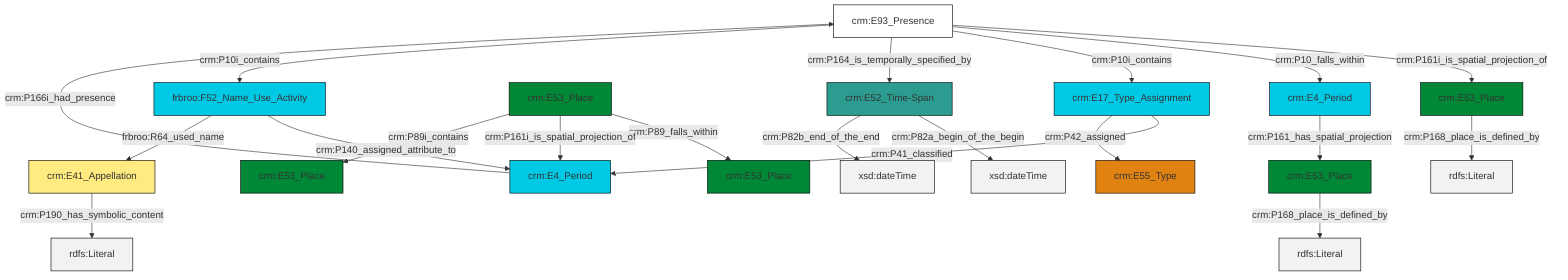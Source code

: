graph TD
classDef Literal fill:#f2f2f2,stroke:#000000;
classDef CRM_Entity fill:#FFFFFF,stroke:#000000;
classDef Temporal_Entity fill:#00C9E6, stroke:#000000;
classDef Type fill:#E18312, stroke:#000000;
classDef Time-Span fill:#2C9C91, stroke:#000000;
classDef Appellation fill:#FFEB7F, stroke:#000000;
classDef Place fill:#008836, stroke:#000000;
classDef Persistent_Item fill:#B266B2, stroke:#000000;
classDef Conceptual_Object fill:#FFD700, stroke:#000000;
classDef Physical_Thing fill:#D2B48C, stroke:#000000;
classDef Actor fill:#f58aad, stroke:#000000;
classDef PC_Classes fill:#4ce600, stroke:#000000;
classDef Multi fill:#cccccc,stroke:#000000;

2["crm:E93_Presence"]:::CRM_Entity -->|crm:P161i_is_spatial_projection_of| 3["crm:E53_Place"]:::Place
4["crm:E53_Place"]:::Place -->|crm:P89_falls_within| 5["crm:E53_Place"]:::Place
6["crm:E4_Period"]:::Temporal_Entity -->|crm:P166i_had_presence| 2["crm:E93_Presence"]:::CRM_Entity
2["crm:E93_Presence"]:::CRM_Entity -->|crm:P10_falls_within| 11["crm:E4_Period"]:::Temporal_Entity
3["crm:E53_Place"]:::Place -->|crm:P168_place_is_defined_by| 14[rdfs:Literal]:::Literal
15["crm:E17_Type_Assignment"]:::Temporal_Entity -->|crm:P41_classified| 6["crm:E4_Period"]:::Temporal_Entity
2["crm:E93_Presence"]:::CRM_Entity -->|crm:P10i_contains| 15["crm:E17_Type_Assignment"]:::Temporal_Entity
7["frbroo:F52_Name_Use_Activity"]:::Temporal_Entity -->|crm:P140_assigned_attribute_to| 6["crm:E4_Period"]:::Temporal_Entity
15["crm:E17_Type_Assignment"]:::Temporal_Entity -->|crm:P42_assigned| 9["crm:E55_Type"]:::Type
4["crm:E53_Place"]:::Place -->|crm:P161i_is_spatial_projection_of| 6["crm:E4_Period"]:::Temporal_Entity
2["crm:E93_Presence"]:::CRM_Entity -->|crm:P164_is_temporally_specified_by| 0["crm:E52_Time-Span"]:::Time-Span
2["crm:E93_Presence"]:::CRM_Entity -->|crm:P10i_contains| 7["frbroo:F52_Name_Use_Activity"]:::Temporal_Entity
12["crm:E41_Appellation"]:::Appellation -->|crm:P190_has_symbolic_content| 19[rdfs:Literal]:::Literal
11["crm:E4_Period"]:::Temporal_Entity -->|crm:P161_has_spatial_projection| 20["crm:E53_Place"]:::Place
4["crm:E53_Place"]:::Place -->|crm:P89i_contains| 17["crm:E53_Place"]:::Place
7["frbroo:F52_Name_Use_Activity"]:::Temporal_Entity -->|frbroo:R64_used_name| 12["crm:E41_Appellation"]:::Appellation
0["crm:E52_Time-Span"]:::Time-Span -->|crm:P82a_begin_of_the_begin| 25[xsd:dateTime]:::Literal
20["crm:E53_Place"]:::Place -->|crm:P168_place_is_defined_by| 26[rdfs:Literal]:::Literal
0["crm:E52_Time-Span"]:::Time-Span -->|crm:P82b_end_of_the_end| 30[xsd:dateTime]:::Literal